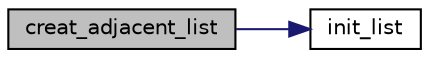digraph "creat_adjacent_list"
{
  edge [fontname="Helvetica",fontsize="10",labelfontname="Helvetica",labelfontsize="10"];
  node [fontname="Helvetica",fontsize="10",shape=record];
  rankdir="LR";
  Node0 [label="creat_adjacent_list",height=0.2,width=0.4,color="black", fillcolor="grey75", style="filled", fontcolor="black"];
  Node0 -> Node1 [color="midnightblue",fontsize="10",style="solid",fontname="Helvetica"];
  Node1 [label="init_list",height=0.2,width=0.4,color="black", fillcolor="white", style="filled",URL="$main_8c.html#a571e96b891a9e310e85f44b567212b38"];
}
